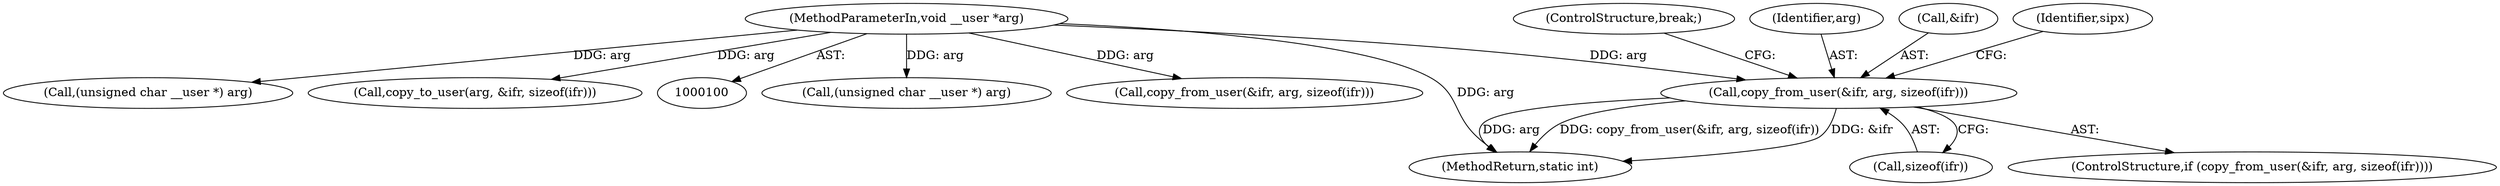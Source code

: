 digraph "0_linux_ee0d8d8482345ff97a75a7d747efc309f13b0d80@API" {
"1000123" [label="(Call,copy_from_user(&ifr, arg, sizeof(ifr)))"];
"1000102" [label="(MethodParameterIn,void __user *arg)"];
"1000127" [label="(Call,sizeof(ifr))"];
"1000332" [label="(Call,(unsigned char __user *) arg)"];
"1000129" [label="(ControlStructure,break;)"];
"1000217" [label="(Call,copy_from_user(&ifr, arg, sizeof(ifr)))"];
"1000344" [label="(MethodReturn,static int)"];
"1000313" [label="(Call,(unsigned char __user *) arg)"];
"1000122" [label="(ControlStructure,if (copy_from_user(&ifr, arg, sizeof(ifr))))"];
"1000292" [label="(Call,copy_to_user(arg, &ifr, sizeof(ifr)))"];
"1000126" [label="(Identifier,arg)"];
"1000102" [label="(MethodParameterIn,void __user *arg)"];
"1000123" [label="(Call,copy_from_user(&ifr, arg, sizeof(ifr)))"];
"1000124" [label="(Call,&ifr)"];
"1000131" [label="(Identifier,sipx)"];
"1000123" -> "1000122"  [label="AST: "];
"1000123" -> "1000127"  [label="CFG: "];
"1000124" -> "1000123"  [label="AST: "];
"1000126" -> "1000123"  [label="AST: "];
"1000127" -> "1000123"  [label="AST: "];
"1000129" -> "1000123"  [label="CFG: "];
"1000131" -> "1000123"  [label="CFG: "];
"1000123" -> "1000344"  [label="DDG: arg"];
"1000123" -> "1000344"  [label="DDG: copy_from_user(&ifr, arg, sizeof(ifr))"];
"1000123" -> "1000344"  [label="DDG: &ifr"];
"1000102" -> "1000123"  [label="DDG: arg"];
"1000102" -> "1000100"  [label="AST: "];
"1000102" -> "1000344"  [label="DDG: arg"];
"1000102" -> "1000217"  [label="DDG: arg"];
"1000102" -> "1000292"  [label="DDG: arg"];
"1000102" -> "1000313"  [label="DDG: arg"];
"1000102" -> "1000332"  [label="DDG: arg"];
}
